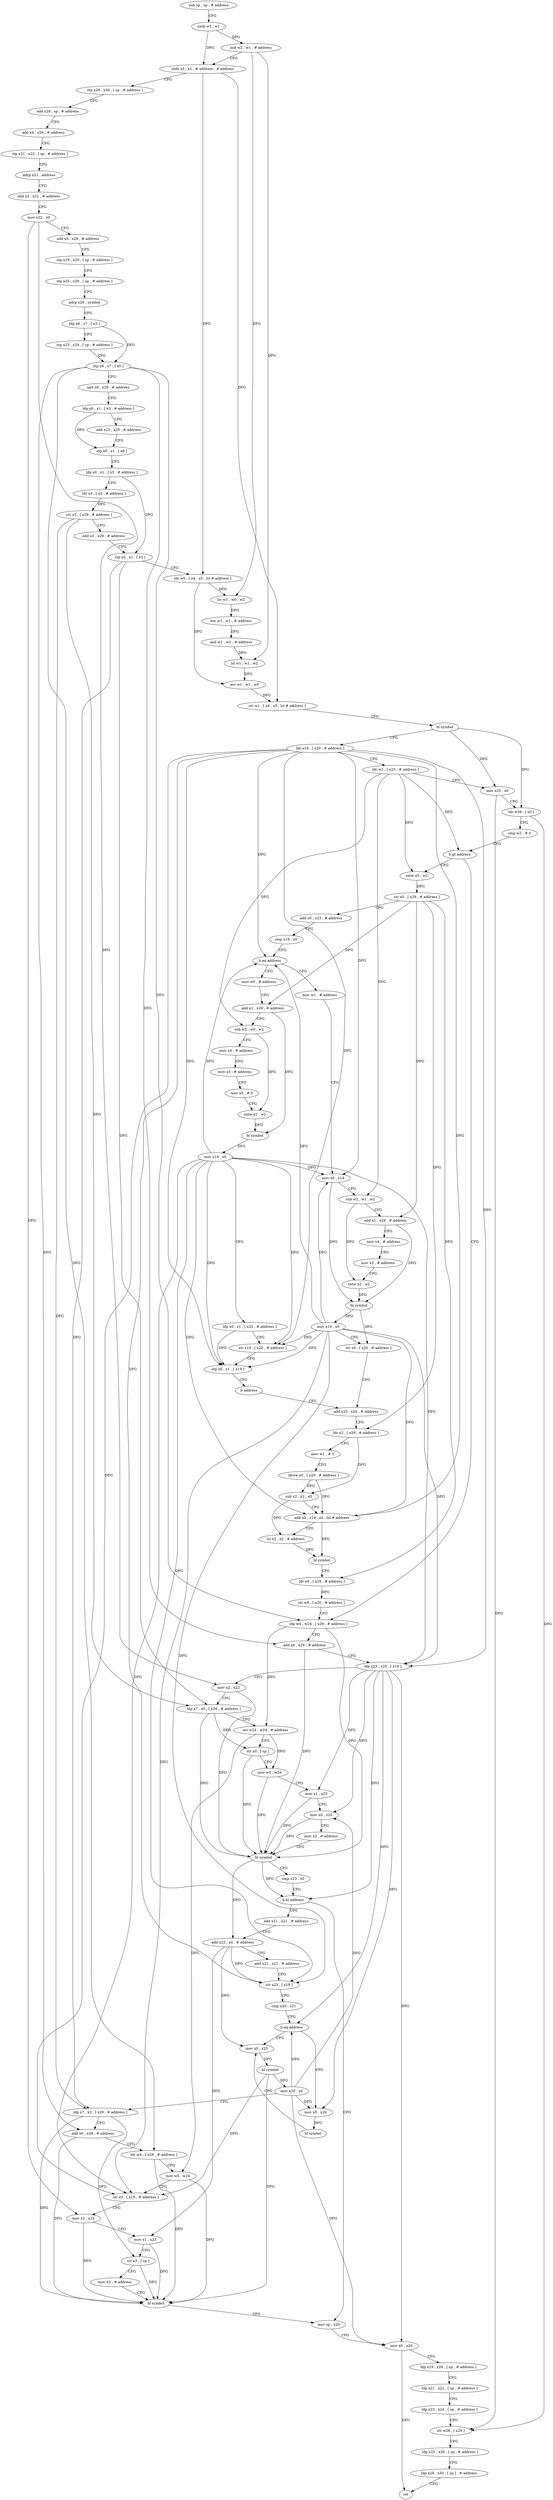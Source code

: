digraph "func" {
"4351232" [label = "sub sp , sp , # address" ]
"4351236" [label = "uxtb w1 , w1" ]
"4351240" [label = "and w2 , w1 , # address" ]
"4351244" [label = "ubfx x5 , x1 , # address , # address" ]
"4351248" [label = "stp x29 , x30 , [ sp , # address ]" ]
"4351252" [label = "add x29 , sp , # address" ]
"4351256" [label = "add x4 , x29 , # address" ]
"4351260" [label = "stp x21 , x22 , [ sp , # address ]" ]
"4351264" [label = "adrp x21 , address" ]
"4351268" [label = "add x3 , x21 , # address" ]
"4351272" [label = "mov x22 , x0" ]
"4351276" [label = "add x0 , x29 , # address" ]
"4351280" [label = "stp x19 , x20 , [ sp , # address ]" ]
"4351284" [label = "stp x25 , x26 , [ sp , # address ]" ]
"4351288" [label = "adrp x20 , symbol" ]
"4351292" [label = "ldp x6 , x7 , [ x3 ]" ]
"4351296" [label = "stp x23 , x24 , [ sp , # address ]" ]
"4351300" [label = "stp x6 , x7 , [ x0 ]" ]
"4351304" [label = "add x6 , x29 , # address" ]
"4351308" [label = "ldp x0 , x1 , [ x3 , # address ]" ]
"4351312" [label = "add x23 , x20 , # address" ]
"4351316" [label = "stp x0 , x1 , [ x6 ]" ]
"4351320" [label = "ldp x0 , x1 , [ x3 , # address ]" ]
"4351324" [label = "ldr x3 , [ x3 , # address ]" ]
"4351328" [label = "str x3 , [ x29 , # address ]" ]
"4351332" [label = "add x3 , x29 , # address" ]
"4351336" [label = "stp x0 , x1 , [ x3 ]" ]
"4351340" [label = "ldr w0 , [ x4 , x5 , lsl # address ]" ]
"4351344" [label = "lsr w1 , w0 , w2" ]
"4351348" [label = "eor w1 , w1 , # address" ]
"4351352" [label = "and w1 , w1 , # address" ]
"4351356" [label = "lsl w1 , w1 , w2" ]
"4351360" [label = "eor w1 , w1 , w0" ]
"4351364" [label = "str w1 , [ x4 , x5 , lsl # address ]" ]
"4351368" [label = "bl symbol" ]
"4351372" [label = "ldr x19 , [ x20 , # address ]" ]
"4351376" [label = "ldr w2 , [ x23 , # address ]" ]
"4351380" [label = "mov x25 , x0" ]
"4351384" [label = "ldr w26 , [ x0 ]" ]
"4351388" [label = "cmp w2 , # 0" ]
"4351392" [label = "b.gt address" ]
"4351496" [label = "ldp w4 , w24 , [ x29 , # address ]" ]
"4351396" [label = "sxtw x0 , w2" ]
"4351500" [label = "add x6 , x29 , # address" ]
"4351504" [label = "ldp x23 , x20 , [ x19 ]" ]
"4351508" [label = "mov x2 , x22" ]
"4351512" [label = "ldp x7 , x0 , [ x29 , # address ]" ]
"4351516" [label = "orr w24 , w24 , # address" ]
"4351520" [label = "str x0 , [ sp ]" ]
"4351524" [label = "mov w5 , w24" ]
"4351528" [label = "mov x1 , x23" ]
"4351532" [label = "mov x0 , x20" ]
"4351536" [label = "mov x3 , # address" ]
"4351540" [label = "bl symbol" ]
"4351544" [label = "cmp x23 , x0" ]
"4351548" [label = "b.hi address" ]
"4351636" [label = "mov sp , x29" ]
"4351552" [label = "add x21 , x21 , # address" ]
"4351400" [label = "str x0 , [ x29 , # address ]" ]
"4351404" [label = "add x0 , x23 , # address" ]
"4351408" [label = "cmp x19 , x0" ]
"4351412" [label = "b.eq address" ]
"4351672" [label = "mov w0 , # address" ]
"4351416" [label = "mov w1 , # address" ]
"4351640" [label = "mov x0 , x20" ]
"4351644" [label = "ldp x19 , x20 , [ sp , # address ]" ]
"4351648" [label = "ldp x21 , x22 , [ sp , # address ]" ]
"4351652" [label = "ldp x23 , x24 , [ sp , # address ]" ]
"4351656" [label = "str w26 , [ x25 ]" ]
"4351660" [label = "ldp x25 , x26 , [ sp , # address ]" ]
"4351664" [label = "ldp x29 , x30 , [ sp ] , # address" ]
"4351668" [label = "ret" ]
"4351556" [label = "add x23 , x0 , # address" ]
"4351560" [label = "add x21 , x21 , # address" ]
"4351564" [label = "str x23 , [ x19 ]" ]
"4351568" [label = "cmp x20 , x21" ]
"4351572" [label = "b.eq address" ]
"4351584" [label = "mov x0 , x23" ]
"4351576" [label = "mov x0 , x20" ]
"4351676" [label = "add x1 , x29 , # address" ]
"4351680" [label = "sub w2 , w0 , w2" ]
"4351684" [label = "mov x4 , # address" ]
"4351688" [label = "mov x3 , # address" ]
"4351692" [label = "mov x0 , # 0" ]
"4351696" [label = "sxtw x2 , w2" ]
"4351700" [label = "bl symbol" ]
"4351704" [label = "mov x19 , x0" ]
"4351708" [label = "ldp x0 , x1 , [ x23 , # address ]" ]
"4351712" [label = "str x19 , [ x20 , # address ]" ]
"4351716" [label = "stp x0 , x1 , [ x19 ]" ]
"4351720" [label = "b address" ]
"4351456" [label = "add x20 , x20 , # address" ]
"4351420" [label = "mov x0 , x19" ]
"4351424" [label = "sub w2 , w1 , w2" ]
"4351428" [label = "add x1 , x29 , # address" ]
"4351432" [label = "mov x4 , # address" ]
"4351436" [label = "mov x3 , # address" ]
"4351440" [label = "sxtw x2 , w2" ]
"4351444" [label = "bl symbol" ]
"4351448" [label = "mov x19 , x0" ]
"4351452" [label = "str x0 , [ x20 , # address ]" ]
"4351588" [label = "bl symbol" ]
"4351592" [label = "mov x20 , x0" ]
"4351596" [label = "ldp x7 , x3 , [ x29 , # address ]" ]
"4351600" [label = "add x6 , x29 , # address" ]
"4351604" [label = "ldr w4 , [ x29 , # address ]" ]
"4351608" [label = "mov w5 , w24" ]
"4351612" [label = "str x0 , [ x19 , # address ]" ]
"4351616" [label = "mov x2 , x22" ]
"4351620" [label = "mov x1 , x23" ]
"4351624" [label = "str x3 , [ sp ]" ]
"4351628" [label = "mov x3 , # address" ]
"4351632" [label = "bl symbol" ]
"4351580" [label = "bl symbol" ]
"4351460" [label = "ldr x2 , [ x29 , # address ]" ]
"4351464" [label = "mov w1 , # 0" ]
"4351468" [label = "ldrsw x0 , [ x20 , # address ]" ]
"4351472" [label = "sub x2 , x2 , x0" ]
"4351476" [label = "add x0 , x19 , x0 , lsl # address" ]
"4351480" [label = "lsl x2 , x2 , # address" ]
"4351484" [label = "bl symbol" ]
"4351488" [label = "ldr x0 , [ x29 , # address ]" ]
"4351492" [label = "str w0 , [ x20 , # address ]" ]
"4351232" -> "4351236" [ label = "CFG" ]
"4351236" -> "4351240" [ label = "DFG" ]
"4351236" -> "4351244" [ label = "DFG" ]
"4351240" -> "4351244" [ label = "CFG" ]
"4351240" -> "4351344" [ label = "DFG" ]
"4351240" -> "4351356" [ label = "DFG" ]
"4351244" -> "4351248" [ label = "CFG" ]
"4351244" -> "4351340" [ label = "DFG" ]
"4351244" -> "4351364" [ label = "DFG" ]
"4351248" -> "4351252" [ label = "CFG" ]
"4351252" -> "4351256" [ label = "CFG" ]
"4351256" -> "4351260" [ label = "CFG" ]
"4351260" -> "4351264" [ label = "CFG" ]
"4351264" -> "4351268" [ label = "CFG" ]
"4351268" -> "4351272" [ label = "CFG" ]
"4351272" -> "4351276" [ label = "CFG" ]
"4351272" -> "4351508" [ label = "DFG" ]
"4351272" -> "4351616" [ label = "DFG" ]
"4351276" -> "4351280" [ label = "CFG" ]
"4351280" -> "4351284" [ label = "CFG" ]
"4351284" -> "4351288" [ label = "CFG" ]
"4351288" -> "4351292" [ label = "CFG" ]
"4351292" -> "4351296" [ label = "CFG" ]
"4351292" -> "4351300" [ label = "DFG" ]
"4351296" -> "4351300" [ label = "CFG" ]
"4351300" -> "4351304" [ label = "CFG" ]
"4351300" -> "4351496" [ label = "DFG" ]
"4351300" -> "4351604" [ label = "DFG" ]
"4351300" -> "4351500" [ label = "DFG" ]
"4351300" -> "4351600" [ label = "DFG" ]
"4351304" -> "4351308" [ label = "CFG" ]
"4351308" -> "4351312" [ label = "CFG" ]
"4351308" -> "4351316" [ label = "DFG" ]
"4351312" -> "4351316" [ label = "CFG" ]
"4351316" -> "4351320" [ label = "CFG" ]
"4351320" -> "4351324" [ label = "CFG" ]
"4351320" -> "4351336" [ label = "DFG" ]
"4351324" -> "4351328" [ label = "DFG" ]
"4351328" -> "4351332" [ label = "CFG" ]
"4351328" -> "4351512" [ label = "DFG" ]
"4351328" -> "4351596" [ label = "DFG" ]
"4351332" -> "4351336" [ label = "CFG" ]
"4351336" -> "4351340" [ label = "CFG" ]
"4351336" -> "4351512" [ label = "DFG" ]
"4351336" -> "4351596" [ label = "DFG" ]
"4351340" -> "4351344" [ label = "DFG" ]
"4351340" -> "4351360" [ label = "DFG" ]
"4351344" -> "4351348" [ label = "DFG" ]
"4351348" -> "4351352" [ label = "DFG" ]
"4351352" -> "4351356" [ label = "DFG" ]
"4351356" -> "4351360" [ label = "DFG" ]
"4351360" -> "4351364" [ label = "DFG" ]
"4351364" -> "4351368" [ label = "CFG" ]
"4351368" -> "4351372" [ label = "CFG" ]
"4351368" -> "4351380" [ label = "DFG" ]
"4351368" -> "4351384" [ label = "DFG" ]
"4351372" -> "4351376" [ label = "CFG" ]
"4351372" -> "4351504" [ label = "DFG" ]
"4351372" -> "4351412" [ label = "DFG" ]
"4351372" -> "4351564" [ label = "DFG" ]
"4351372" -> "4351712" [ label = "DFG" ]
"4351372" -> "4351716" [ label = "DFG" ]
"4351372" -> "4351420" [ label = "DFG" ]
"4351372" -> "4351612" [ label = "DFG" ]
"4351372" -> "4351476" [ label = "DFG" ]
"4351376" -> "4351380" [ label = "CFG" ]
"4351376" -> "4351392" [ label = "DFG" ]
"4351376" -> "4351396" [ label = "DFG" ]
"4351376" -> "4351680" [ label = "DFG" ]
"4351376" -> "4351424" [ label = "DFG" ]
"4351380" -> "4351384" [ label = "CFG" ]
"4351380" -> "4351656" [ label = "DFG" ]
"4351384" -> "4351388" [ label = "CFG" ]
"4351384" -> "4351656" [ label = "DFG" ]
"4351388" -> "4351392" [ label = "CFG" ]
"4351392" -> "4351496" [ label = "CFG" ]
"4351392" -> "4351396" [ label = "CFG" ]
"4351496" -> "4351500" [ label = "CFG" ]
"4351496" -> "4351540" [ label = "DFG" ]
"4351496" -> "4351516" [ label = "DFG" ]
"4351396" -> "4351400" [ label = "DFG" ]
"4351500" -> "4351504" [ label = "CFG" ]
"4351500" -> "4351540" [ label = "DFG" ]
"4351504" -> "4351508" [ label = "CFG" ]
"4351504" -> "4351528" [ label = "DFG" ]
"4351504" -> "4351548" [ label = "DFG" ]
"4351504" -> "4351532" [ label = "DFG" ]
"4351504" -> "4351640" [ label = "DFG" ]
"4351504" -> "4351572" [ label = "DFG" ]
"4351504" -> "4351576" [ label = "DFG" ]
"4351508" -> "4351512" [ label = "CFG" ]
"4351508" -> "4351540" [ label = "DFG" ]
"4351512" -> "4351516" [ label = "CFG" ]
"4351512" -> "4351540" [ label = "DFG" ]
"4351512" -> "4351520" [ label = "DFG" ]
"4351516" -> "4351520" [ label = "CFG" ]
"4351516" -> "4351524" [ label = "DFG" ]
"4351516" -> "4351608" [ label = "DFG" ]
"4351520" -> "4351524" [ label = "CFG" ]
"4351520" -> "4351540" [ label = "DFG" ]
"4351524" -> "4351528" [ label = "CFG" ]
"4351524" -> "4351540" [ label = "DFG" ]
"4351528" -> "4351532" [ label = "CFG" ]
"4351528" -> "4351540" [ label = "DFG" ]
"4351532" -> "4351536" [ label = "CFG" ]
"4351532" -> "4351540" [ label = "DFG" ]
"4351536" -> "4351540" [ label = "CFG" ]
"4351540" -> "4351544" [ label = "CFG" ]
"4351540" -> "4351548" [ label = "DFG" ]
"4351540" -> "4351556" [ label = "DFG" ]
"4351544" -> "4351548" [ label = "CFG" ]
"4351548" -> "4351636" [ label = "CFG" ]
"4351548" -> "4351552" [ label = "CFG" ]
"4351636" -> "4351640" [ label = "CFG" ]
"4351552" -> "4351556" [ label = "CFG" ]
"4351400" -> "4351404" [ label = "CFG" ]
"4351400" -> "4351460" [ label = "DFG" ]
"4351400" -> "4351488" [ label = "DFG" ]
"4351400" -> "4351676" [ label = "DFG" ]
"4351400" -> "4351428" [ label = "DFG" ]
"4351404" -> "4351408" [ label = "CFG" ]
"4351408" -> "4351412" [ label = "CFG" ]
"4351412" -> "4351672" [ label = "CFG" ]
"4351412" -> "4351416" [ label = "CFG" ]
"4351672" -> "4351676" [ label = "CFG" ]
"4351416" -> "4351420" [ label = "CFG" ]
"4351640" -> "4351644" [ label = "CFG" ]
"4351640" -> "4351668" [ label = "DFG" ]
"4351644" -> "4351648" [ label = "CFG" ]
"4351648" -> "4351652" [ label = "CFG" ]
"4351652" -> "4351656" [ label = "CFG" ]
"4351656" -> "4351660" [ label = "CFG" ]
"4351660" -> "4351664" [ label = "CFG" ]
"4351664" -> "4351668" [ label = "CFG" ]
"4351556" -> "4351560" [ label = "CFG" ]
"4351556" -> "4351564" [ label = "DFG" ]
"4351556" -> "4351584" [ label = "DFG" ]
"4351556" -> "4351620" [ label = "DFG" ]
"4351560" -> "4351564" [ label = "CFG" ]
"4351564" -> "4351568" [ label = "CFG" ]
"4351568" -> "4351572" [ label = "CFG" ]
"4351572" -> "4351584" [ label = "CFG" ]
"4351572" -> "4351576" [ label = "CFG" ]
"4351584" -> "4351588" [ label = "DFG" ]
"4351576" -> "4351580" [ label = "DFG" ]
"4351676" -> "4351680" [ label = "CFG" ]
"4351676" -> "4351700" [ label = "DFG" ]
"4351680" -> "4351684" [ label = "CFG" ]
"4351680" -> "4351696" [ label = "DFG" ]
"4351684" -> "4351688" [ label = "CFG" ]
"4351688" -> "4351692" [ label = "CFG" ]
"4351692" -> "4351696" [ label = "CFG" ]
"4351696" -> "4351700" [ label = "DFG" ]
"4351700" -> "4351704" [ label = "DFG" ]
"4351704" -> "4351708" [ label = "CFG" ]
"4351704" -> "4351504" [ label = "DFG" ]
"4351704" -> "4351412" [ label = "DFG" ]
"4351704" -> "4351564" [ label = "DFG" ]
"4351704" -> "4351712" [ label = "DFG" ]
"4351704" -> "4351716" [ label = "DFG" ]
"4351704" -> "4351420" [ label = "DFG" ]
"4351704" -> "4351612" [ label = "DFG" ]
"4351704" -> "4351476" [ label = "DFG" ]
"4351708" -> "4351712" [ label = "CFG" ]
"4351708" -> "4351716" [ label = "DFG" ]
"4351712" -> "4351716" [ label = "CFG" ]
"4351716" -> "4351720" [ label = "CFG" ]
"4351720" -> "4351456" [ label = "CFG" ]
"4351456" -> "4351460" [ label = "CFG" ]
"4351420" -> "4351424" [ label = "CFG" ]
"4351420" -> "4351444" [ label = "DFG" ]
"4351424" -> "4351428" [ label = "CFG" ]
"4351424" -> "4351440" [ label = "DFG" ]
"4351428" -> "4351432" [ label = "CFG" ]
"4351428" -> "4351444" [ label = "DFG" ]
"4351432" -> "4351436" [ label = "CFG" ]
"4351436" -> "4351440" [ label = "CFG" ]
"4351440" -> "4351444" [ label = "DFG" ]
"4351444" -> "4351448" [ label = "DFG" ]
"4351444" -> "4351452" [ label = "DFG" ]
"4351448" -> "4351452" [ label = "CFG" ]
"4351448" -> "4351504" [ label = "DFG" ]
"4351448" -> "4351412" [ label = "DFG" ]
"4351448" -> "4351712" [ label = "DFG" ]
"4351448" -> "4351420" [ label = "DFG" ]
"4351448" -> "4351564" [ label = "DFG" ]
"4351448" -> "4351716" [ label = "DFG" ]
"4351448" -> "4351612" [ label = "DFG" ]
"4351448" -> "4351476" [ label = "DFG" ]
"4351452" -> "4351456" [ label = "CFG" ]
"4351588" -> "4351592" [ label = "DFG" ]
"4351588" -> "4351612" [ label = "DFG" ]
"4351588" -> "4351632" [ label = "DFG" ]
"4351592" -> "4351596" [ label = "CFG" ]
"4351592" -> "4351532" [ label = "DFG" ]
"4351592" -> "4351640" [ label = "DFG" ]
"4351592" -> "4351572" [ label = "DFG" ]
"4351592" -> "4351576" [ label = "DFG" ]
"4351596" -> "4351600" [ label = "CFG" ]
"4351596" -> "4351632" [ label = "DFG" ]
"4351596" -> "4351624" [ label = "DFG" ]
"4351600" -> "4351604" [ label = "CFG" ]
"4351600" -> "4351632" [ label = "DFG" ]
"4351604" -> "4351608" [ label = "CFG" ]
"4351604" -> "4351632" [ label = "DFG" ]
"4351608" -> "4351612" [ label = "CFG" ]
"4351608" -> "4351632" [ label = "DFG" ]
"4351612" -> "4351616" [ label = "CFG" ]
"4351616" -> "4351620" [ label = "CFG" ]
"4351616" -> "4351632" [ label = "DFG" ]
"4351620" -> "4351624" [ label = "CFG" ]
"4351620" -> "4351632" [ label = "DFG" ]
"4351624" -> "4351628" [ label = "CFG" ]
"4351624" -> "4351632" [ label = "DFG" ]
"4351628" -> "4351632" [ label = "CFG" ]
"4351632" -> "4351636" [ label = "CFG" ]
"4351580" -> "4351584" [ label = "CFG" ]
"4351460" -> "4351464" [ label = "CFG" ]
"4351460" -> "4351472" [ label = "DFG" ]
"4351464" -> "4351468" [ label = "CFG" ]
"4351468" -> "4351472" [ label = "DFG" ]
"4351468" -> "4351476" [ label = "DFG" ]
"4351472" -> "4351476" [ label = "CFG" ]
"4351472" -> "4351480" [ label = "DFG" ]
"4351476" -> "4351480" [ label = "CFG" ]
"4351476" -> "4351484" [ label = "DFG" ]
"4351480" -> "4351484" [ label = "DFG" ]
"4351484" -> "4351488" [ label = "CFG" ]
"4351488" -> "4351492" [ label = "DFG" ]
"4351492" -> "4351496" [ label = "CFG" ]
}
